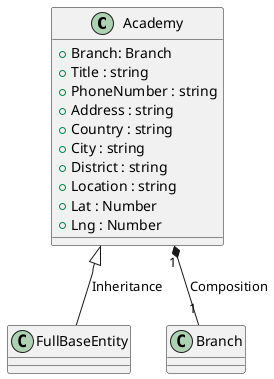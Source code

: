@startuml Class Diagram

class Academy   {
    + Branch: Branch
    + Title : string
    + PhoneNumber : string
    + Address : string
    + Country : string
    + City : string
    + District : string
    + Location : string
    + Lat : Number
    + Lng : Number
}

Academy <|-- FullBaseEntity: Inheritance
Academy "1" *-- "1" Branch : Composition
 
@enduml